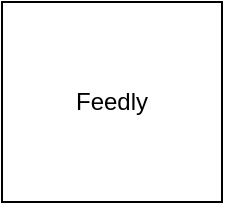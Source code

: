 <mxfile>
    <diagram id="r1iF7z1wtDGVXlr-iJAU" name="Seite-1">
        <mxGraphModel dx="1090" dy="790" grid="1" gridSize="10" guides="1" tooltips="1" connect="1" arrows="1" fold="1" page="1" pageScale="1" pageWidth="827" pageHeight="1169" math="0" shadow="0">
            <root>
                <mxCell id="0"/>
                <mxCell id="1" parent="0"/>
                <mxCell id="2" value="Feedly" style="rounded=0;whiteSpace=wrap;html=1;" vertex="1" parent="1">
                    <mxGeometry x="150" y="300" width="110" height="100" as="geometry"/>
                </mxCell>
            </root>
        </mxGraphModel>
    </diagram>
</mxfile>